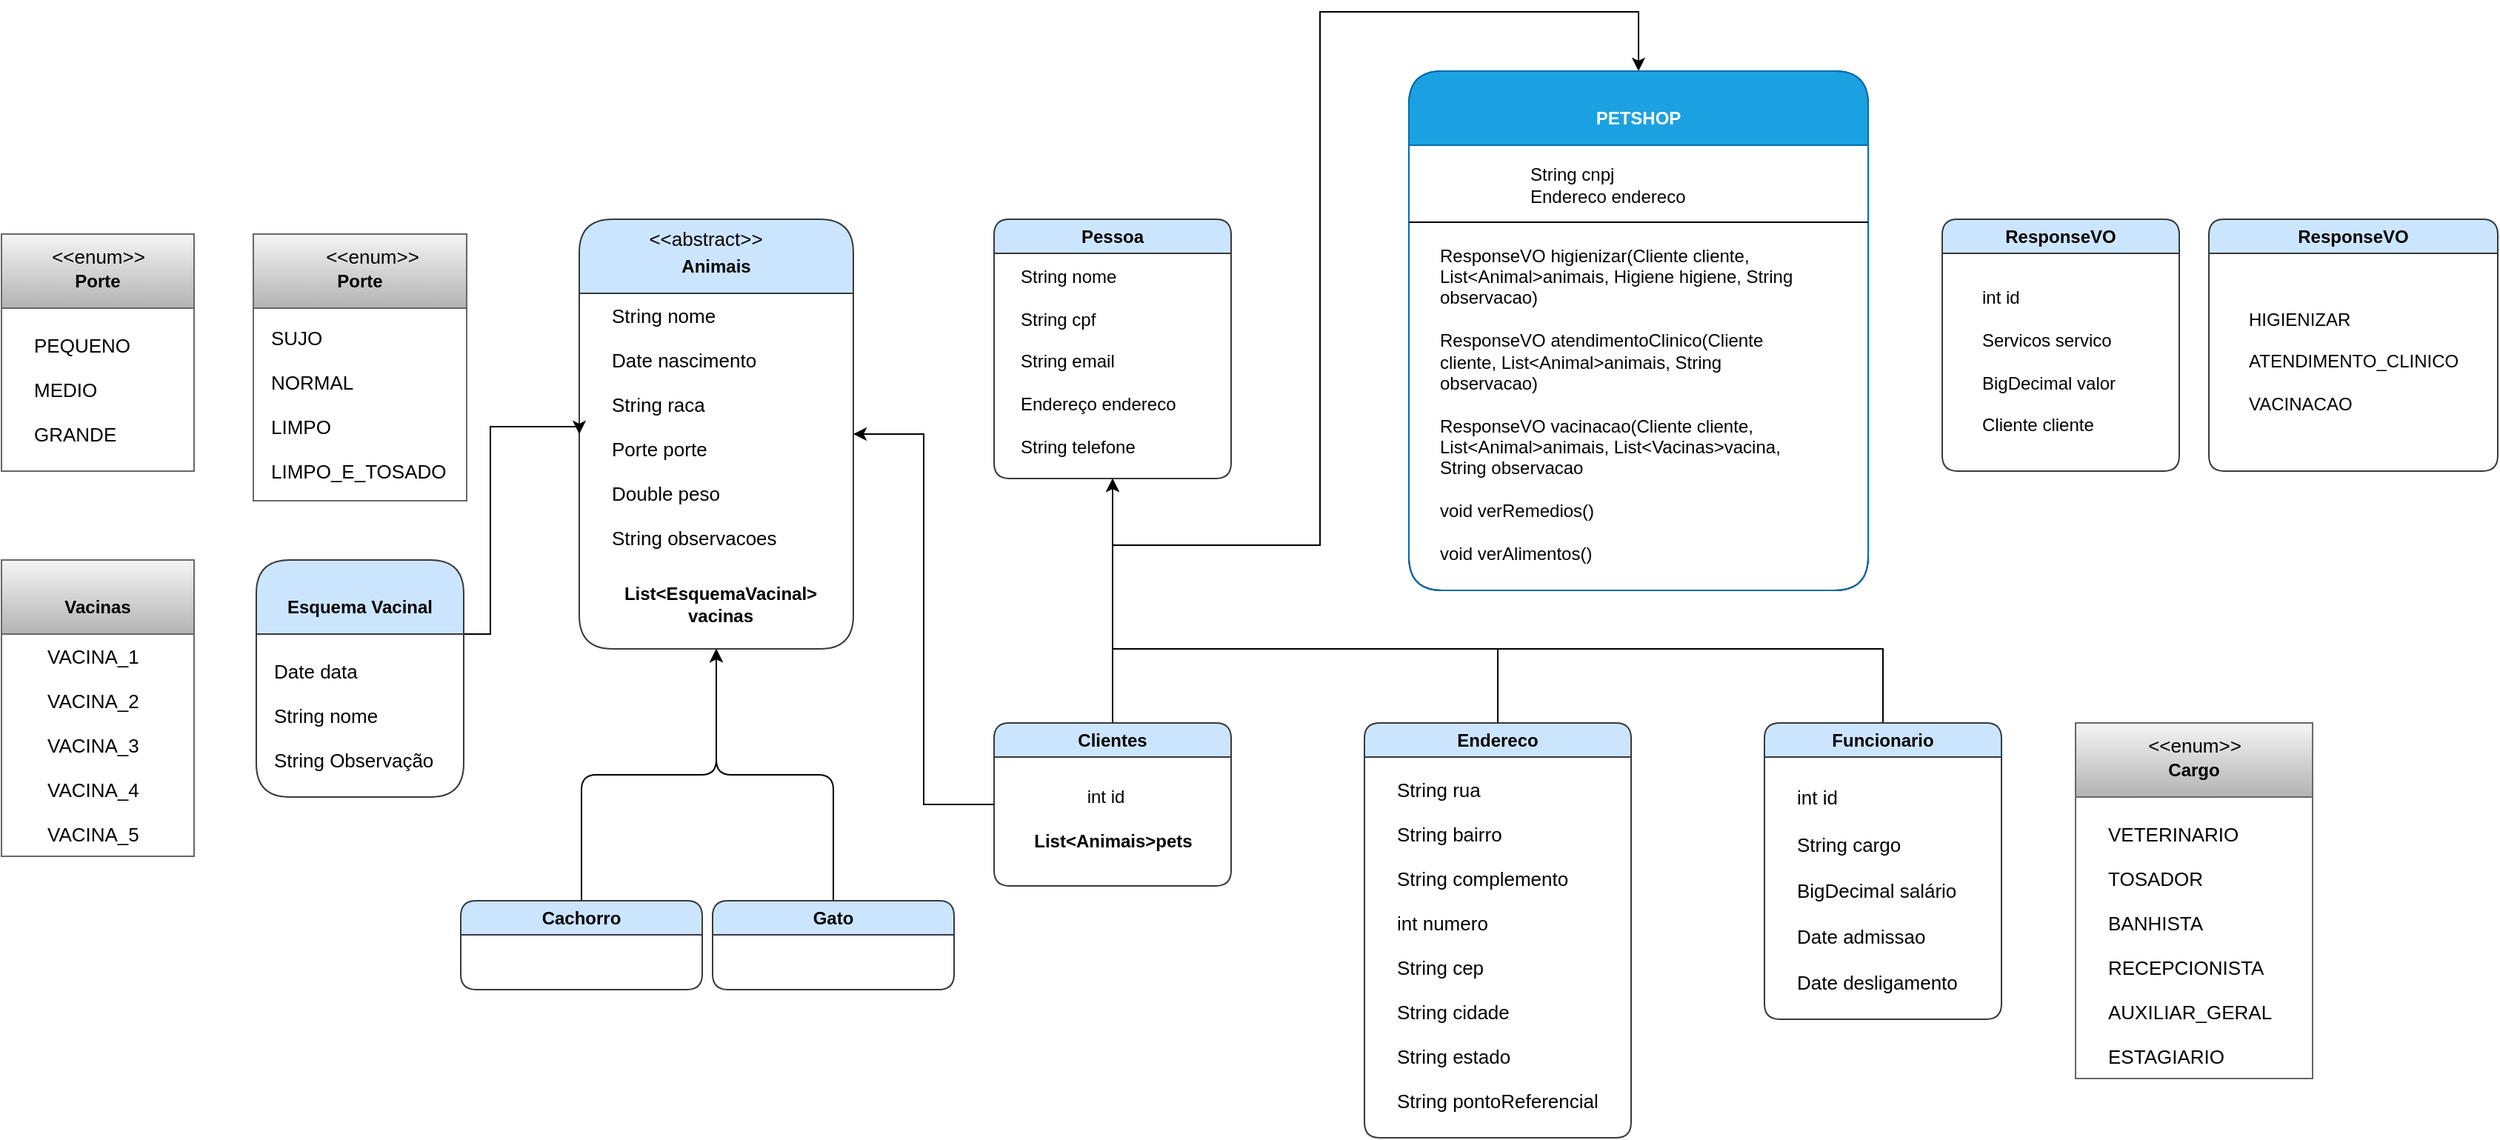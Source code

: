 <mxfile version="20.8.5" type="github">
  <diagram id="BwbueZTwrP3kuk7v8FJx" name="Página-1">
    <mxGraphModel dx="2256" dy="1177" grid="1" gridSize="10" guides="1" tooltips="1" connect="1" arrows="1" fold="1" page="1" pageScale="1" pageWidth="291" pageHeight="413" math="0" shadow="0">
      <root>
        <mxCell id="0" />
        <mxCell id="1" parent="0" />
        <mxCell id="epSY7fTq6KrpXsiW4jf5-40" style="edgeStyle=orthogonalEdgeStyle;rounded=0;orthogonalLoop=1;jettySize=auto;html=1;exitX=0.5;exitY=0;exitDx=0;exitDy=0;fontSize=13;entryX=0.5;entryY=0;entryDx=0;entryDy=0;" parent="1" source="epSY7fTq6KrpXsiW4jf5-2" target="bZY5Z342EeqqV9hAT-Xy-1" edge="1">
          <mxGeometry relative="1" as="geometry">
            <mxPoint x="380" y="-218" as="targetPoint" />
            <Array as="points">
              <mxPoint x="240" y="-40" />
              <mxPoint x="380" y="-40" />
              <mxPoint x="380" y="-400" />
              <mxPoint x="595" y="-400" />
            </Array>
          </mxGeometry>
        </mxCell>
        <mxCell id="bZY5Z342EeqqV9hAT-Xy-117" style="edgeStyle=orthogonalEdgeStyle;rounded=0;orthogonalLoop=1;jettySize=auto;html=1;exitX=0;exitY=0.5;exitDx=0;exitDy=0;entryX=1;entryY=0.5;entryDx=0;entryDy=0;" edge="1" parent="1" source="epSY7fTq6KrpXsiW4jf5-2" target="epSY7fTq6KrpXsiW4jf5-14">
          <mxGeometry relative="1" as="geometry" />
        </mxCell>
        <mxCell id="epSY7fTq6KrpXsiW4jf5-2" value="Clientes" style="swimlane;whiteSpace=wrap;html=1;rounded=1;fillColor=#cce5ff;strokeColor=#36393d;" parent="1" vertex="1">
          <mxGeometry x="160" y="80" width="160" height="110" as="geometry" />
        </mxCell>
        <mxCell id="epSY7fTq6KrpXsiW4jf5-4" value="List&amp;lt;Animais&amp;gt;pets" style="text;html=1;align=center;verticalAlign=middle;resizable=0;points=[];autosize=1;strokeColor=none;fillColor=none;fontStyle=1;rounded=1;" parent="epSY7fTq6KrpXsiW4jf5-2" vertex="1">
          <mxGeometry x="15" y="65" width="130" height="30" as="geometry" />
        </mxCell>
        <mxCell id="EgaVa4KAyTJcIK_QN-NM-4" value="int id" style="text;html=1;align=center;verticalAlign=middle;resizable=0;points=[];autosize=1;strokeColor=none;fillColor=none;" parent="epSY7fTq6KrpXsiW4jf5-2" vertex="1">
          <mxGeometry x="50" y="35" width="50" height="30" as="geometry" />
        </mxCell>
        <mxCell id="epSY7fTq6KrpXsiW4jf5-13" style="edgeStyle=orthogonalEdgeStyle;rounded=0;orthogonalLoop=1;jettySize=auto;html=1;exitX=0.5;exitY=0;exitDx=0;exitDy=0;fontSize=13;entryX=0.5;entryY=1;entryDx=0;entryDy=0;" parent="1" source="epSY7fTq6KrpXsiW4jf5-7" target="epSY7fTq6KrpXsiW4jf5-34" edge="1">
          <mxGeometry relative="1" as="geometry">
            <mxPoint x="205" y="280" as="targetPoint" />
            <Array as="points">
              <mxPoint x="500" y="30" />
              <mxPoint x="240" y="30" />
            </Array>
          </mxGeometry>
        </mxCell>
        <mxCell id="epSY7fTq6KrpXsiW4jf5-7" value="Endereco" style="swimlane;whiteSpace=wrap;html=1;rounded=1;fillColor=#cce5ff;strokeColor=#36393d;" parent="1" vertex="1">
          <mxGeometry x="410" y="80" width="180" height="280" as="geometry" />
        </mxCell>
        <mxCell id="epSY7fTq6KrpXsiW4jf5-9" value="&lt;span style=&quot;font-size: 13px; background-color: initial;&quot;&gt;String rua&lt;br&gt;&lt;/span&gt;&lt;br&gt;&lt;span style=&quot;font-size: 13px; background-color: initial;&quot;&gt;String bairro&lt;br&gt;&lt;/span&gt;&lt;br&gt;&lt;span style=&quot;background-color: initial; font-size: 13px;&quot;&gt;String complemento&lt;br&gt;&lt;/span&gt;&lt;br&gt;&lt;span style=&quot;font-size: 13px; background-color: initial;&quot;&gt;int numero&lt;br&gt;&lt;/span&gt;&lt;br&gt;&lt;span style=&quot;font-size: 13px; background-color: initial;&quot;&gt;String cep&lt;br&gt;&lt;/span&gt;&lt;br&gt;&lt;span style=&quot;font-size: 13px; background-color: initial;&quot;&gt;String cidade&lt;br&gt;&lt;/span&gt;&lt;br&gt;&lt;span style=&quot;font-size: 13px; background-color: initial;&quot;&gt;String estado&lt;br&gt;&lt;/span&gt;&lt;br&gt;&lt;span style=&quot;font-size: 13px; background-color: initial;&quot;&gt;String pontoReferencial&lt;/span&gt;" style="text;html=1;align=left;verticalAlign=middle;resizable=0;points=[];autosize=1;strokeColor=none;fillColor=none;rounded=1;" parent="epSY7fTq6KrpXsiW4jf5-7" vertex="1">
          <mxGeometry x="20" y="30" width="160" height="240" as="geometry" />
        </mxCell>
        <mxCell id="epSY7fTq6KrpXsiW4jf5-14" value="Animais" style="swimlane;whiteSpace=wrap;html=1;rounded=1;startSize=50;spacingTop=13;fillColor=#cce5ff;strokeColor=#36393d;" parent="1" vertex="1">
          <mxGeometry x="-120" y="-260" width="185" height="290" as="geometry" />
        </mxCell>
        <mxCell id="epSY7fTq6KrpXsiW4jf5-16" value="&lt;span style=&quot;font-size: 13px; background-color: initial;&quot;&gt;String nome&lt;br&gt;&lt;/span&gt;&lt;br&gt;&lt;span style=&quot;background-color: initial; font-size: 13px;&quot;&gt;Date nascimento&lt;br&gt;&lt;/span&gt;&lt;br&gt;&lt;span style=&quot;background-color: initial; font-size: 13px;&quot;&gt;String raca&lt;br&gt;&lt;/span&gt;&lt;br&gt;&lt;span style=&quot;font-size: 13px; background-color: initial;&quot;&gt;Porte porte&lt;br&gt;&lt;/span&gt;&lt;br&gt;&lt;span style=&quot;font-size: 13px; background-color: initial;&quot;&gt;Double peso&lt;br&gt;&lt;/span&gt;&lt;br&gt;&lt;span style=&quot;font-size: 13px; background-color: initial;&quot;&gt;String observacoes&lt;/span&gt;" style="text;html=1;align=left;verticalAlign=middle;resizable=0;points=[];autosize=1;strokeColor=none;fillColor=none;rounded=1;" parent="epSY7fTq6KrpXsiW4jf5-14" vertex="1">
          <mxGeometry x="20" y="50" width="130" height="180" as="geometry" />
        </mxCell>
        <mxCell id="epSY7fTq6KrpXsiW4jf5-33" value="&amp;lt;&amp;lt;abstract&amp;gt;&amp;gt;" style="text;html=1;align=center;verticalAlign=middle;resizable=0;points=[];autosize=1;strokeColor=none;fillColor=none;fontSize=13;" parent="epSY7fTq6KrpXsiW4jf5-14" vertex="1">
          <mxGeometry x="35" y="-2" width="100" height="30" as="geometry" />
        </mxCell>
        <mxCell id="eqjV9MvIipvx3p0Wk4fj-11" value="List&amp;lt;EsquemaVacinal&amp;gt;&lt;br&gt;vacinas" style="text;html=1;align=center;verticalAlign=middle;resizable=0;points=[];autosize=1;strokeColor=none;fillColor=none;fontStyle=1;rounded=1;" parent="epSY7fTq6KrpXsiW4jf5-14" vertex="1">
          <mxGeometry x="20" y="240" width="150" height="40" as="geometry" />
        </mxCell>
        <mxCell id="epSY7fTq6KrpXsiW4jf5-24" style="edgeStyle=orthogonalEdgeStyle;rounded=1;orthogonalLoop=1;jettySize=auto;html=1;exitX=0.5;exitY=0;exitDx=0;exitDy=0;entryX=0.5;entryY=1;entryDx=0;entryDy=0;fontSize=13;" parent="1" source="epSY7fTq6KrpXsiW4jf5-17" target="epSY7fTq6KrpXsiW4jf5-14" edge="1">
          <mxGeometry relative="1" as="geometry" />
        </mxCell>
        <mxCell id="epSY7fTq6KrpXsiW4jf5-17" value="Cachorro" style="swimlane;whiteSpace=wrap;html=1;rounded=1;fillColor=#cce5ff;strokeColor=#36393d;" parent="1" vertex="1">
          <mxGeometry x="-200" y="200" width="163" height="60" as="geometry" />
        </mxCell>
        <mxCell id="epSY7fTq6KrpXsiW4jf5-25" style="edgeStyle=orthogonalEdgeStyle;rounded=1;orthogonalLoop=1;jettySize=auto;html=1;exitX=0.5;exitY=0;exitDx=0;exitDy=0;fontSize=13;entryX=0.5;entryY=1;entryDx=0;entryDy=0;" parent="1" source="epSY7fTq6KrpXsiW4jf5-20" target="epSY7fTq6KrpXsiW4jf5-14" edge="1">
          <mxGeometry relative="1" as="geometry">
            <mxPoint x="-200" y="280" as="targetPoint" />
          </mxGeometry>
        </mxCell>
        <mxCell id="epSY7fTq6KrpXsiW4jf5-20" value="Gato" style="swimlane;whiteSpace=wrap;html=1;rounded=1;fillColor=#cce5ff;strokeColor=#36393d;" parent="1" vertex="1">
          <mxGeometry x="-30" y="200" width="163" height="60" as="geometry" />
        </mxCell>
        <mxCell id="epSY7fTq6KrpXsiW4jf5-27" value="Porte" style="swimlane;whiteSpace=wrap;html=1;rounded=0;startSize=50;spacingTop=14;fillColor=#f5f5f5;gradientColor=#b3b3b3;strokeColor=#666666;" parent="1" vertex="1">
          <mxGeometry x="-510" y="-250" width="130" height="160" as="geometry" />
        </mxCell>
        <mxCell id="epSY7fTq6KrpXsiW4jf5-29" value="&lt;span style=&quot;font-size: 13px; background-color: initial;&quot;&gt;PEQUENO&lt;br&gt;&lt;/span&gt;&lt;br&gt;&lt;span style=&quot;font-size: 13px; background-color: initial;&quot;&gt;MEDIO&lt;br&gt;&lt;/span&gt;&lt;br&gt;&lt;span style=&quot;font-size: 13px; background-color: initial;&quot;&gt;GRANDE&lt;/span&gt;" style="text;html=1;align=left;verticalAlign=middle;resizable=0;points=[];autosize=1;strokeColor=none;fillColor=none;rounded=1;labelBackgroundColor=none;spacing=2;rotation=0;" parent="epSY7fTq6KrpXsiW4jf5-27" vertex="1">
          <mxGeometry x="20" y="60" width="90" height="90" as="geometry" />
        </mxCell>
        <mxCell id="epSY7fTq6KrpXsiW4jf5-32" value="&amp;lt;&amp;lt;enum&amp;gt;&amp;gt;" style="text;html=1;align=center;verticalAlign=middle;resizable=0;points=[];autosize=1;strokeColor=none;fillColor=none;fontSize=13;" parent="epSY7fTq6KrpXsiW4jf5-27" vertex="1">
          <mxGeometry x="20" width="90" height="30" as="geometry" />
        </mxCell>
        <mxCell id="epSY7fTq6KrpXsiW4jf5-34" value="Pessoa" style="swimlane;whiteSpace=wrap;html=1;rounded=1;fillColor=#cce5ff;strokeColor=#36393d;" parent="1" vertex="1">
          <mxGeometry x="160" y="-260" width="160" height="175" as="geometry" />
        </mxCell>
        <mxCell id="epSY7fTq6KrpXsiW4jf5-36" value="&lt;span style=&quot;background-color: initial;&quot;&gt;String nome&lt;/span&gt;&lt;br&gt;&lt;br&gt;&lt;span style=&quot;background-color: initial;&quot;&gt;String cpf&lt;/span&gt;&lt;br&gt;&lt;br&gt;&lt;span style=&quot;background-color: initial;&quot;&gt;String email&lt;/span&gt;&lt;br&gt;&lt;br&gt;&lt;span style=&quot;background-color: initial;&quot;&gt;Endereço endereco&lt;/span&gt;&lt;br&gt;&lt;br&gt;&lt;span style=&quot;background-color: initial;&quot;&gt;String telefone&lt;/span&gt;" style="text;html=1;align=left;verticalAlign=middle;resizable=0;points=[];autosize=1;strokeColor=none;fillColor=none;rounded=1;" parent="epSY7fTq6KrpXsiW4jf5-34" vertex="1">
          <mxGeometry x="16" y="26" width="130" height="140" as="geometry" />
        </mxCell>
        <mxCell id="epSY7fTq6KrpXsiW4jf5-41" style="edgeStyle=orthogonalEdgeStyle;rounded=0;orthogonalLoop=1;jettySize=auto;html=1;exitX=0.5;exitY=0;exitDx=0;exitDy=0;entryX=0.5;entryY=1;entryDx=0;entryDy=0;fontSize=13;" parent="1" source="epSY7fTq6KrpXsiW4jf5-38" target="epSY7fTq6KrpXsiW4jf5-34" edge="1">
          <mxGeometry relative="1" as="geometry">
            <Array as="points">
              <mxPoint x="760" y="30" />
              <mxPoint x="240" y="30" />
            </Array>
          </mxGeometry>
        </mxCell>
        <mxCell id="epSY7fTq6KrpXsiW4jf5-38" value="Funcionario" style="swimlane;whiteSpace=wrap;html=1;rounded=1;fillColor=#cce5ff;strokeColor=#36393d;" parent="1" vertex="1">
          <mxGeometry x="680" y="80" width="160" height="200" as="geometry" />
        </mxCell>
        <mxCell id="epSY7fTq6KrpXsiW4jf5-42" value="&lt;span style=&quot;background-color: initial;&quot;&gt;int id&lt;br&gt;&lt;/span&gt;&lt;br&gt;&lt;span style=&quot;background-color: initial;&quot;&gt;String cargo&lt;br&gt;&lt;br&gt;&lt;/span&gt;&lt;span style=&quot;background-color: initial;&quot;&gt;BigDecimal salário&lt;br&gt;&lt;br&gt;&lt;/span&gt;&lt;span style=&quot;background-color: initial;&quot;&gt;Date admissao&lt;br&gt;&lt;/span&gt;&lt;br&gt;&lt;span style=&quot;background-color: initial;&quot;&gt;Date desligamento&lt;/span&gt;" style="text;strokeColor=none;fillColor=none;html=1;whiteSpace=wrap;verticalAlign=middle;overflow=hidden;rounded=1;labelBackgroundColor=none;fontSize=13;" parent="epSY7fTq6KrpXsiW4jf5-38" vertex="1">
          <mxGeometry x="20" y="24.75" width="160" height="175.5" as="geometry" />
        </mxCell>
        <mxCell id="EgaVa4KAyTJcIK_QN-NM-1" value="Cargo" style="swimlane;whiteSpace=wrap;html=1;rounded=0;startSize=50;spacingTop=14;fillColor=#f5f5f5;gradientColor=#b3b3b3;strokeColor=#666666;" parent="1" vertex="1">
          <mxGeometry x="890" y="80" width="160" height="240" as="geometry" />
        </mxCell>
        <mxCell id="EgaVa4KAyTJcIK_QN-NM-2" value="&lt;span style=&quot;font-size: 13px; background-color: initial;&quot;&gt;VETERINARIO&lt;br&gt;&lt;/span&gt;&lt;br&gt;&lt;span style=&quot;font-size: 13px; background-color: initial;&quot;&gt;TOSADOR&lt;br&gt;&lt;/span&gt;&lt;br&gt;&lt;span style=&quot;font-size: 13px; background-color: initial;&quot;&gt;BANHISTA&lt;br&gt;&lt;/span&gt;&lt;br&gt;&lt;span style=&quot;font-size: 13px; background-color: initial;&quot;&gt;RECEPCIONISTA&lt;br&gt;&lt;/span&gt;&lt;br&gt;&lt;span style=&quot;font-size: 13px; background-color: initial;&quot;&gt;AUXILIAR_GERAL&lt;br&gt;&lt;/span&gt;&lt;br&gt;&lt;span style=&quot;font-size: 13px; background-color: initial;&quot;&gt;ESTAGIARIO&lt;/span&gt;" style="text;html=1;align=left;verticalAlign=middle;resizable=0;points=[];autosize=1;strokeColor=none;fillColor=none;rounded=1;labelBackgroundColor=none;spacing=2;rotation=0;" parent="EgaVa4KAyTJcIK_QN-NM-1" vertex="1">
          <mxGeometry x="20" y="60" width="130" height="180" as="geometry" />
        </mxCell>
        <mxCell id="EgaVa4KAyTJcIK_QN-NM-3" value="&amp;lt;&amp;lt;enum&amp;gt;&amp;gt;" style="text;html=1;align=center;verticalAlign=middle;resizable=0;points=[];autosize=1;strokeColor=none;fillColor=none;fontSize=13;" parent="EgaVa4KAyTJcIK_QN-NM-1" vertex="1">
          <mxGeometry x="35" width="90" height="30" as="geometry" />
        </mxCell>
        <mxCell id="bZY5Z342EeqqV9hAT-Xy-116" style="edgeStyle=orthogonalEdgeStyle;rounded=0;orthogonalLoop=1;jettySize=auto;html=1;entryX=0;entryY=0.5;entryDx=0;entryDy=0;" edge="1" parent="1" source="eqjV9MvIipvx3p0Wk4fj-13" target="epSY7fTq6KrpXsiW4jf5-14">
          <mxGeometry relative="1" as="geometry">
            <mxPoint x="-140" y="-120" as="targetPoint" />
            <Array as="points">
              <mxPoint x="-180" y="20" />
              <mxPoint x="-180" y="-120" />
              <mxPoint x="-120" y="-120" />
            </Array>
          </mxGeometry>
        </mxCell>
        <mxCell id="eqjV9MvIipvx3p0Wk4fj-13" value="Esquema Vacinal&lt;br&gt;" style="swimlane;whiteSpace=wrap;html=1;rounded=1;startSize=50;spacingTop=14;fillColor=#cce5ff;strokeColor=#36393d;" parent="1" vertex="1">
          <mxGeometry x="-338" y="-30" width="140" height="160" as="geometry" />
        </mxCell>
        <mxCell id="eqjV9MvIipvx3p0Wk4fj-14" value="&lt;span style=&quot;font-size: 13px; background-color: initial;&quot;&gt;Date data&lt;br&gt;&lt;/span&gt;&lt;br&gt;&lt;span style=&quot;font-size: 13px; background-color: initial;&quot;&gt;String nome&lt;br&gt;&lt;/span&gt;&lt;br&gt;&lt;span style=&quot;font-size: 13px; background-color: initial;&quot;&gt;String Observação&lt;/span&gt;" style="text;html=1;align=left;verticalAlign=middle;resizable=0;points=[];autosize=1;strokeColor=none;fillColor=none;rounded=1;labelBackgroundColor=none;spacing=2;rotation=0;" parent="eqjV9MvIipvx3p0Wk4fj-13" vertex="1">
          <mxGeometry x="10" y="60" width="130" height="90" as="geometry" />
        </mxCell>
        <mxCell id="eqjV9MvIipvx3p0Wk4fj-19" value="Porte" style="swimlane;whiteSpace=wrap;html=1;rounded=0;startSize=50;spacingTop=14;fillColor=#f5f5f5;gradientColor=#b3b3b3;strokeColor=#666666;" parent="1" vertex="1">
          <mxGeometry x="-340" y="-250" width="144" height="180" as="geometry" />
        </mxCell>
        <mxCell id="eqjV9MvIipvx3p0Wk4fj-20" value="&lt;span style=&quot;background-color: initial; font-size: 13px;&quot;&gt;SUJO&lt;br&gt;&lt;/span&gt;&lt;br&gt;&lt;span style=&quot;background-color: initial; font-size: 13px;&quot;&gt;NORMAL&lt;br&gt;&lt;/span&gt;&lt;br&gt;&lt;span style=&quot;background-color: initial; font-size: 13px;&quot;&gt;LIMPO&lt;br&gt;&lt;/span&gt;&lt;br&gt;&lt;span style=&quot;background-color: initial; font-size: 13px;&quot;&gt;LIMPO_E_TOSADO&lt;/span&gt;" style="text;html=1;align=left;verticalAlign=middle;resizable=0;points=[];autosize=1;strokeColor=none;fillColor=none;rounded=1;labelBackgroundColor=none;spacing=2;rotation=0;" parent="eqjV9MvIipvx3p0Wk4fj-19" vertex="1">
          <mxGeometry x="10" y="55" width="140" height="120" as="geometry" />
        </mxCell>
        <mxCell id="eqjV9MvIipvx3p0Wk4fj-21" value="&amp;lt;&amp;lt;enum&amp;gt;&amp;gt;" style="text;html=1;align=center;verticalAlign=middle;resizable=0;points=[];autosize=1;strokeColor=none;fillColor=none;fontSize=13;" parent="eqjV9MvIipvx3p0Wk4fj-19" vertex="1">
          <mxGeometry x="35" width="90" height="30" as="geometry" />
        </mxCell>
        <mxCell id="eqjV9MvIipvx3p0Wk4fj-22" value="PETSHOP" style="swimlane;whiteSpace=wrap;html=1;rounded=1;startSize=50;spacingTop=13;" parent="1" vertex="1">
          <mxGeometry x="440" y="-360" width="310" height="350.5" as="geometry" />
        </mxCell>
        <mxCell id="eqjV9MvIipvx3p0Wk4fj-29" value="Vacinas" style="swimlane;whiteSpace=wrap;html=1;rounded=0;startSize=50;spacingTop=14;fillColor=#f5f5f5;gradientColor=#b3b3b3;strokeColor=#666666;" parent="1" vertex="1">
          <mxGeometry x="-510" y="-30" width="130" height="200" as="geometry" />
        </mxCell>
        <mxCell id="eqjV9MvIipvx3p0Wk4fj-30" value="&lt;span style=&quot;background-color: initial; font-size: 13px;&quot;&gt;VACINA_1&lt;br&gt;&lt;/span&gt;&lt;br&gt;&lt;span style=&quot;background-color: initial; font-size: 13px;&quot;&gt;VACINA_2&lt;br&gt;&lt;/span&gt;&lt;br&gt;&lt;span style=&quot;background-color: initial; font-size: 13px;&quot;&gt;VACINA_3&lt;br&gt;&lt;/span&gt;&lt;br&gt;&lt;span style=&quot;background-color: initial; font-size: 13px;&quot;&gt;VACINA_4&lt;br&gt;&lt;/span&gt;&lt;br&gt;&lt;span style=&quot;background-color: initial; font-size: 13px;&quot;&gt;VACINA_5&lt;/span&gt;" style="text;html=1;align=left;verticalAlign=middle;resizable=0;points=[];autosize=1;strokeColor=none;fillColor=none;rounded=1;labelBackgroundColor=none;spacing=2;rotation=0;" parent="eqjV9MvIipvx3p0Wk4fj-29" vertex="1">
          <mxGeometry x="29" y="50" width="90" height="150" as="geometry" />
        </mxCell>
        <mxCell id="bZY5Z342EeqqV9hAT-Xy-1" value="PETSHOP" style="swimlane;whiteSpace=wrap;html=1;rounded=1;startSize=50;spacingTop=13;fillColor=#1ba1e2;fontColor=#ffffff;strokeColor=#006EAF;" vertex="1" parent="1">
          <mxGeometry x="440" y="-360" width="310" height="350.5" as="geometry" />
        </mxCell>
        <mxCell id="bZY5Z342EeqqV9hAT-Xy-2" value="String cnpj&lt;br&gt;Endereco endereco" style="text;html=1;align=left;verticalAlign=middle;resizable=0;points=[];autosize=1;strokeColor=none;fillColor=none;" vertex="1" parent="bZY5Z342EeqqV9hAT-Xy-1">
          <mxGeometry x="80" y="57" width="130" height="40" as="geometry" />
        </mxCell>
        <mxCell id="bZY5Z342EeqqV9hAT-Xy-3" value="&lt;div style=&quot;text-align: left;&quot;&gt;&lt;span style=&quot;background-color: initial;&quot;&gt;ResponseVO higienizar(Cliente cliente, List&amp;lt;Animal&amp;gt;animais, Higiene higiene, String observacao)&lt;/span&gt;&lt;/div&gt;&lt;div style=&quot;text-align: left;&quot;&gt;&lt;br&gt;&lt;/div&gt;&lt;div style=&quot;text-align: left;&quot;&gt;&lt;span style=&quot;background-color: initial;&quot;&gt;ResponseVO atendimentoClinico(Cliente cliente, List&amp;lt;Animal&amp;gt;animais, String observacao)&lt;/span&gt;&lt;/div&gt;&lt;div style=&quot;text-align: left;&quot;&gt;&lt;br&gt;&lt;/div&gt;&lt;div style=&quot;text-align: left;&quot;&gt;ResponseVO vacinacao(Cliente cliente, List&amp;lt;Animal&amp;gt;animais, List&amp;lt;Vacinas&amp;gt;vacina, String observacao&lt;/div&gt;&lt;div style=&quot;text-align: left;&quot;&gt;&lt;br&gt;&lt;/div&gt;&lt;div style=&quot;text-align: left;&quot;&gt;void verRemedios()&lt;/div&gt;&lt;div style=&quot;text-align: left;&quot;&gt;&lt;br&gt;&lt;/div&gt;&lt;div style=&quot;text-align: left;&quot;&gt;void verAlimentos()&lt;/div&gt;" style="text;html=1;strokeColor=none;fillColor=none;align=center;verticalAlign=middle;whiteSpace=wrap;rounded=0;" vertex="1" parent="bZY5Z342EeqqV9hAT-Xy-1">
          <mxGeometry x="20" y="120" width="260" height="210" as="geometry" />
        </mxCell>
        <mxCell id="bZY5Z342EeqqV9hAT-Xy-5" value="" style="line;strokeWidth=1;rotatable=0;dashed=0;labelPosition=right;align=left;verticalAlign=middle;spacingTop=0;spacingLeft=6;points=[];portConstraint=eastwest;" vertex="1" parent="bZY5Z342EeqqV9hAT-Xy-1">
          <mxGeometry y="97" width="310" height="10" as="geometry" />
        </mxCell>
        <mxCell id="bZY5Z342EeqqV9hAT-Xy-105" value="ResponseVO" style="swimlane;whiteSpace=wrap;html=1;rounded=1;fillColor=#cce5ff;strokeColor=#36393d;" vertex="1" parent="1">
          <mxGeometry x="800" y="-260" width="160" height="170" as="geometry" />
        </mxCell>
        <mxCell id="bZY5Z342EeqqV9hAT-Xy-106" value="&lt;div&gt;&lt;span style=&quot;font-size: 13px;&quot;&gt;&lt;br&gt;&lt;/span&gt;&lt;/div&gt;" style="text;html=1;align=left;verticalAlign=middle;resizable=0;points=[];autosize=1;strokeColor=none;fillColor=none;rounded=1;" vertex="1" parent="bZY5Z342EeqqV9hAT-Xy-105">
          <mxGeometry y="95" width="20" height="30" as="geometry" />
        </mxCell>
        <mxCell id="bZY5Z342EeqqV9hAT-Xy-107" value="int id&lt;br&gt;&lt;br&gt;Servicos servico&lt;br&gt;&lt;br&gt;BigDecimal valor&lt;br&gt;&lt;br&gt;Cliente cliente" style="text;html=1;align=left;verticalAlign=middle;resizable=0;points=[];autosize=1;strokeColor=none;fillColor=none;" vertex="1" parent="bZY5Z342EeqqV9hAT-Xy-105">
          <mxGeometry x="25" y="41" width="110" height="110" as="geometry" />
        </mxCell>
        <mxCell id="bZY5Z342EeqqV9hAT-Xy-108" value="ResponseVO" style="swimlane;whiteSpace=wrap;html=1;rounded=1;fillColor=#cce5ff;strokeColor=#36393d;" vertex="1" parent="1">
          <mxGeometry x="980" y="-260" width="195" height="170" as="geometry" />
        </mxCell>
        <mxCell id="bZY5Z342EeqqV9hAT-Xy-109" value="&lt;div&gt;&lt;span style=&quot;font-size: 13px;&quot;&gt;&lt;br&gt;&lt;/span&gt;&lt;/div&gt;" style="text;html=1;align=left;verticalAlign=middle;resizable=0;points=[];autosize=1;strokeColor=none;fillColor=none;rounded=1;" vertex="1" parent="bZY5Z342EeqqV9hAT-Xy-108">
          <mxGeometry y="95" width="20" height="30" as="geometry" />
        </mxCell>
        <mxCell id="bZY5Z342EeqqV9hAT-Xy-110" value="HIGIENIZAR&lt;br&gt;&lt;br&gt;ATENDIMENTO_CLINICO&lt;br&gt;&lt;br&gt;VACINACAO" style="text;html=1;align=left;verticalAlign=middle;resizable=0;points=[];autosize=1;strokeColor=none;fillColor=none;" vertex="1" parent="bZY5Z342EeqqV9hAT-Xy-108">
          <mxGeometry x="25" y="51" width="170" height="90" as="geometry" />
        </mxCell>
      </root>
    </mxGraphModel>
  </diagram>
</mxfile>
